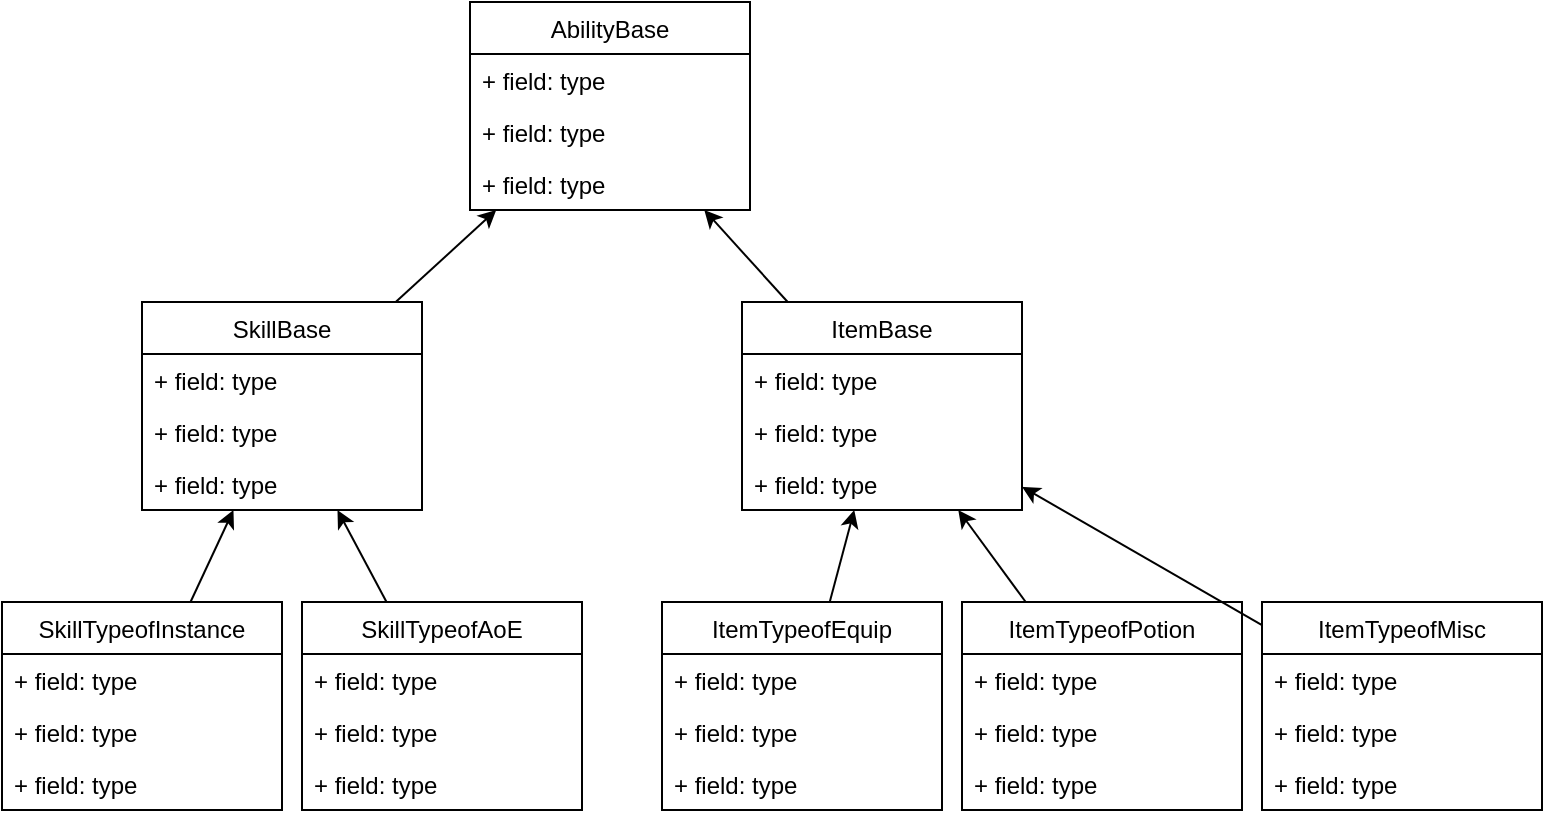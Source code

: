 <mxfile version="14.9.6" type="github">
  <diagram id="C5RBs43oDa-KdzZeNtuy" name="Page-1">
    <mxGraphModel dx="981" dy="548" grid="1" gridSize="10" guides="1" tooltips="1" connect="1" arrows="1" fold="1" page="1" pageScale="1" pageWidth="827" pageHeight="1169" math="0" shadow="0">
      <root>
        <mxCell id="WIyWlLk6GJQsqaUBKTNV-0" />
        <mxCell id="WIyWlLk6GJQsqaUBKTNV-1" parent="WIyWlLk6GJQsqaUBKTNV-0" />
        <mxCell id="GO_Z0IEruswd79jer_rX-43" value="AbilityBase" style="swimlane;fontStyle=0;childLayout=stackLayout;horizontal=1;startSize=26;fillColor=none;horizontalStack=0;resizeParent=1;resizeParentMax=0;resizeLast=0;collapsible=1;marginBottom=0;strokeColor=#000000;" vertex="1" parent="WIyWlLk6GJQsqaUBKTNV-1">
          <mxGeometry x="344" y="50" width="140" height="104" as="geometry" />
        </mxCell>
        <mxCell id="GO_Z0IEruswd79jer_rX-44" value="+ field: type" style="text;strokeColor=none;fillColor=none;align=left;verticalAlign=top;spacingLeft=4;spacingRight=4;overflow=hidden;rotatable=0;points=[[0,0.5],[1,0.5]];portConstraint=eastwest;" vertex="1" parent="GO_Z0IEruswd79jer_rX-43">
          <mxGeometry y="26" width="140" height="26" as="geometry" />
        </mxCell>
        <mxCell id="GO_Z0IEruswd79jer_rX-45" value="+ field: type" style="text;strokeColor=none;fillColor=none;align=left;verticalAlign=top;spacingLeft=4;spacingRight=4;overflow=hidden;rotatable=0;points=[[0,0.5],[1,0.5]];portConstraint=eastwest;" vertex="1" parent="GO_Z0IEruswd79jer_rX-43">
          <mxGeometry y="52" width="140" height="26" as="geometry" />
        </mxCell>
        <mxCell id="GO_Z0IEruswd79jer_rX-46" value="+ field: type" style="text;strokeColor=none;fillColor=none;align=left;verticalAlign=top;spacingLeft=4;spacingRight=4;overflow=hidden;rotatable=0;points=[[0,0.5],[1,0.5]];portConstraint=eastwest;" vertex="1" parent="GO_Z0IEruswd79jer_rX-43">
          <mxGeometry y="78" width="140" height="26" as="geometry" />
        </mxCell>
        <mxCell id="GO_Z0IEruswd79jer_rX-95" style="edgeStyle=none;rounded=0;orthogonalLoop=1;jettySize=auto;html=1;" edge="1" parent="WIyWlLk6GJQsqaUBKTNV-1" source="GO_Z0IEruswd79jer_rX-47" target="GO_Z0IEruswd79jer_rX-43">
          <mxGeometry relative="1" as="geometry" />
        </mxCell>
        <mxCell id="GO_Z0IEruswd79jer_rX-47" value="SkillBase" style="swimlane;fontStyle=0;childLayout=stackLayout;horizontal=1;startSize=26;fillColor=none;horizontalStack=0;resizeParent=1;resizeParentMax=0;resizeLast=0;collapsible=1;marginBottom=0;strokeColor=#000000;" vertex="1" parent="WIyWlLk6GJQsqaUBKTNV-1">
          <mxGeometry x="180" y="200" width="140" height="104" as="geometry" />
        </mxCell>
        <mxCell id="GO_Z0IEruswd79jer_rX-48" value="+ field: type" style="text;strokeColor=none;fillColor=none;align=left;verticalAlign=top;spacingLeft=4;spacingRight=4;overflow=hidden;rotatable=0;points=[[0,0.5],[1,0.5]];portConstraint=eastwest;" vertex="1" parent="GO_Z0IEruswd79jer_rX-47">
          <mxGeometry y="26" width="140" height="26" as="geometry" />
        </mxCell>
        <mxCell id="GO_Z0IEruswd79jer_rX-49" value="+ field: type" style="text;strokeColor=none;fillColor=none;align=left;verticalAlign=top;spacingLeft=4;spacingRight=4;overflow=hidden;rotatable=0;points=[[0,0.5],[1,0.5]];portConstraint=eastwest;" vertex="1" parent="GO_Z0IEruswd79jer_rX-47">
          <mxGeometry y="52" width="140" height="26" as="geometry" />
        </mxCell>
        <mxCell id="GO_Z0IEruswd79jer_rX-50" value="+ field: type" style="text;strokeColor=none;fillColor=none;align=left;verticalAlign=top;spacingLeft=4;spacingRight=4;overflow=hidden;rotatable=0;points=[[0,0.5],[1,0.5]];portConstraint=eastwest;" vertex="1" parent="GO_Z0IEruswd79jer_rX-47">
          <mxGeometry y="78" width="140" height="26" as="geometry" />
        </mxCell>
        <mxCell id="GO_Z0IEruswd79jer_rX-96" style="edgeStyle=none;rounded=0;orthogonalLoop=1;jettySize=auto;html=1;" edge="1" parent="WIyWlLk6GJQsqaUBKTNV-1" source="GO_Z0IEruswd79jer_rX-51" target="GO_Z0IEruswd79jer_rX-43">
          <mxGeometry relative="1" as="geometry" />
        </mxCell>
        <mxCell id="GO_Z0IEruswd79jer_rX-51" value="ItemBase" style="swimlane;fontStyle=0;childLayout=stackLayout;horizontal=1;startSize=26;fillColor=none;horizontalStack=0;resizeParent=1;resizeParentMax=0;resizeLast=0;collapsible=1;marginBottom=0;strokeColor=#000000;" vertex="1" parent="WIyWlLk6GJQsqaUBKTNV-1">
          <mxGeometry x="480" y="200" width="140" height="104" as="geometry" />
        </mxCell>
        <mxCell id="GO_Z0IEruswd79jer_rX-52" value="+ field: type" style="text;strokeColor=none;fillColor=none;align=left;verticalAlign=top;spacingLeft=4;spacingRight=4;overflow=hidden;rotatable=0;points=[[0,0.5],[1,0.5]];portConstraint=eastwest;" vertex="1" parent="GO_Z0IEruswd79jer_rX-51">
          <mxGeometry y="26" width="140" height="26" as="geometry" />
        </mxCell>
        <mxCell id="GO_Z0IEruswd79jer_rX-53" value="+ field: type" style="text;strokeColor=none;fillColor=none;align=left;verticalAlign=top;spacingLeft=4;spacingRight=4;overflow=hidden;rotatable=0;points=[[0,0.5],[1,0.5]];portConstraint=eastwest;" vertex="1" parent="GO_Z0IEruswd79jer_rX-51">
          <mxGeometry y="52" width="140" height="26" as="geometry" />
        </mxCell>
        <mxCell id="GO_Z0IEruswd79jer_rX-54" value="+ field: type" style="text;strokeColor=none;fillColor=none;align=left;verticalAlign=top;spacingLeft=4;spacingRight=4;overflow=hidden;rotatable=0;points=[[0,0.5],[1,0.5]];portConstraint=eastwest;" vertex="1" parent="GO_Z0IEruswd79jer_rX-51">
          <mxGeometry y="78" width="140" height="26" as="geometry" />
        </mxCell>
        <mxCell id="GO_Z0IEruswd79jer_rX-97" style="edgeStyle=none;rounded=0;orthogonalLoop=1;jettySize=auto;html=1;" edge="1" parent="WIyWlLk6GJQsqaUBKTNV-1" source="GO_Z0IEruswd79jer_rX-58" target="GO_Z0IEruswd79jer_rX-47">
          <mxGeometry relative="1" as="geometry" />
        </mxCell>
        <mxCell id="GO_Z0IEruswd79jer_rX-58" value="SkillTypeofInstance" style="swimlane;fontStyle=0;childLayout=stackLayout;horizontal=1;startSize=26;fillColor=none;horizontalStack=0;resizeParent=1;resizeParentMax=0;resizeLast=0;collapsible=1;marginBottom=0;strokeColor=#000000;" vertex="1" parent="WIyWlLk6GJQsqaUBKTNV-1">
          <mxGeometry x="110" y="350" width="140" height="104" as="geometry" />
        </mxCell>
        <mxCell id="GO_Z0IEruswd79jer_rX-59" value="+ field: type" style="text;strokeColor=none;fillColor=none;align=left;verticalAlign=top;spacingLeft=4;spacingRight=4;overflow=hidden;rotatable=0;points=[[0,0.5],[1,0.5]];portConstraint=eastwest;" vertex="1" parent="GO_Z0IEruswd79jer_rX-58">
          <mxGeometry y="26" width="140" height="26" as="geometry" />
        </mxCell>
        <mxCell id="GO_Z0IEruswd79jer_rX-60" value="+ field: type" style="text;strokeColor=none;fillColor=none;align=left;verticalAlign=top;spacingLeft=4;spacingRight=4;overflow=hidden;rotatable=0;points=[[0,0.5],[1,0.5]];portConstraint=eastwest;" vertex="1" parent="GO_Z0IEruswd79jer_rX-58">
          <mxGeometry y="52" width="140" height="26" as="geometry" />
        </mxCell>
        <mxCell id="GO_Z0IEruswd79jer_rX-61" value="+ field: type" style="text;strokeColor=none;fillColor=none;align=left;verticalAlign=top;spacingLeft=4;spacingRight=4;overflow=hidden;rotatable=0;points=[[0,0.5],[1,0.5]];portConstraint=eastwest;" vertex="1" parent="GO_Z0IEruswd79jer_rX-58">
          <mxGeometry y="78" width="140" height="26" as="geometry" />
        </mxCell>
        <mxCell id="GO_Z0IEruswd79jer_rX-98" style="edgeStyle=none;rounded=0;orthogonalLoop=1;jettySize=auto;html=1;" edge="1" parent="WIyWlLk6GJQsqaUBKTNV-1" source="GO_Z0IEruswd79jer_rX-62" target="GO_Z0IEruswd79jer_rX-47">
          <mxGeometry relative="1" as="geometry" />
        </mxCell>
        <mxCell id="GO_Z0IEruswd79jer_rX-62" value="SkillTypeofAoE" style="swimlane;fontStyle=0;childLayout=stackLayout;horizontal=1;startSize=26;fillColor=none;horizontalStack=0;resizeParent=1;resizeParentMax=0;resizeLast=0;collapsible=1;marginBottom=0;strokeColor=#000000;" vertex="1" parent="WIyWlLk6GJQsqaUBKTNV-1">
          <mxGeometry x="260" y="350" width="140" height="104" as="geometry" />
        </mxCell>
        <mxCell id="GO_Z0IEruswd79jer_rX-63" value="+ field: type" style="text;strokeColor=none;fillColor=none;align=left;verticalAlign=top;spacingLeft=4;spacingRight=4;overflow=hidden;rotatable=0;points=[[0,0.5],[1,0.5]];portConstraint=eastwest;" vertex="1" parent="GO_Z0IEruswd79jer_rX-62">
          <mxGeometry y="26" width="140" height="26" as="geometry" />
        </mxCell>
        <mxCell id="GO_Z0IEruswd79jer_rX-64" value="+ field: type" style="text;strokeColor=none;fillColor=none;align=left;verticalAlign=top;spacingLeft=4;spacingRight=4;overflow=hidden;rotatable=0;points=[[0,0.5],[1,0.5]];portConstraint=eastwest;" vertex="1" parent="GO_Z0IEruswd79jer_rX-62">
          <mxGeometry y="52" width="140" height="26" as="geometry" />
        </mxCell>
        <mxCell id="GO_Z0IEruswd79jer_rX-65" value="+ field: type" style="text;strokeColor=none;fillColor=none;align=left;verticalAlign=top;spacingLeft=4;spacingRight=4;overflow=hidden;rotatable=0;points=[[0,0.5],[1,0.5]];portConstraint=eastwest;" vertex="1" parent="GO_Z0IEruswd79jer_rX-62">
          <mxGeometry y="78" width="140" height="26" as="geometry" />
        </mxCell>
        <mxCell id="GO_Z0IEruswd79jer_rX-100" style="edgeStyle=none;rounded=0;orthogonalLoop=1;jettySize=auto;html=1;" edge="1" parent="WIyWlLk6GJQsqaUBKTNV-1" source="GO_Z0IEruswd79jer_rX-66" target="GO_Z0IEruswd79jer_rX-51">
          <mxGeometry relative="1" as="geometry" />
        </mxCell>
        <mxCell id="GO_Z0IEruswd79jer_rX-66" value="ItemTypeofPotion" style="swimlane;fontStyle=0;childLayout=stackLayout;horizontal=1;startSize=26;fillColor=none;horizontalStack=0;resizeParent=1;resizeParentMax=0;resizeLast=0;collapsible=1;marginBottom=0;strokeColor=#000000;" vertex="1" parent="WIyWlLk6GJQsqaUBKTNV-1">
          <mxGeometry x="590" y="350" width="140" height="104" as="geometry" />
        </mxCell>
        <mxCell id="GO_Z0IEruswd79jer_rX-67" value="+ field: type" style="text;strokeColor=none;fillColor=none;align=left;verticalAlign=top;spacingLeft=4;spacingRight=4;overflow=hidden;rotatable=0;points=[[0,0.5],[1,0.5]];portConstraint=eastwest;" vertex="1" parent="GO_Z0IEruswd79jer_rX-66">
          <mxGeometry y="26" width="140" height="26" as="geometry" />
        </mxCell>
        <mxCell id="GO_Z0IEruswd79jer_rX-68" value="+ field: type" style="text;strokeColor=none;fillColor=none;align=left;verticalAlign=top;spacingLeft=4;spacingRight=4;overflow=hidden;rotatable=0;points=[[0,0.5],[1,0.5]];portConstraint=eastwest;" vertex="1" parent="GO_Z0IEruswd79jer_rX-66">
          <mxGeometry y="52" width="140" height="26" as="geometry" />
        </mxCell>
        <mxCell id="GO_Z0IEruswd79jer_rX-69" value="+ field: type" style="text;strokeColor=none;fillColor=none;align=left;verticalAlign=top;spacingLeft=4;spacingRight=4;overflow=hidden;rotatable=0;points=[[0,0.5],[1,0.5]];portConstraint=eastwest;" vertex="1" parent="GO_Z0IEruswd79jer_rX-66">
          <mxGeometry y="78" width="140" height="26" as="geometry" />
        </mxCell>
        <mxCell id="GO_Z0IEruswd79jer_rX-99" style="edgeStyle=none;rounded=0;orthogonalLoop=1;jettySize=auto;html=1;" edge="1" parent="WIyWlLk6GJQsqaUBKTNV-1" source="GO_Z0IEruswd79jer_rX-70" target="GO_Z0IEruswd79jer_rX-51">
          <mxGeometry relative="1" as="geometry" />
        </mxCell>
        <mxCell id="GO_Z0IEruswd79jer_rX-70" value="ItemTypeofEquip" style="swimlane;fontStyle=0;childLayout=stackLayout;horizontal=1;startSize=26;fillColor=none;horizontalStack=0;resizeParent=1;resizeParentMax=0;resizeLast=0;collapsible=1;marginBottom=0;strokeColor=#000000;" vertex="1" parent="WIyWlLk6GJQsqaUBKTNV-1">
          <mxGeometry x="440" y="350" width="140" height="104" as="geometry" />
        </mxCell>
        <mxCell id="GO_Z0IEruswd79jer_rX-71" value="+ field: type" style="text;strokeColor=none;fillColor=none;align=left;verticalAlign=top;spacingLeft=4;spacingRight=4;overflow=hidden;rotatable=0;points=[[0,0.5],[1,0.5]];portConstraint=eastwest;" vertex="1" parent="GO_Z0IEruswd79jer_rX-70">
          <mxGeometry y="26" width="140" height="26" as="geometry" />
        </mxCell>
        <mxCell id="GO_Z0IEruswd79jer_rX-72" value="+ field: type" style="text;strokeColor=none;fillColor=none;align=left;verticalAlign=top;spacingLeft=4;spacingRight=4;overflow=hidden;rotatable=0;points=[[0,0.5],[1,0.5]];portConstraint=eastwest;" vertex="1" parent="GO_Z0IEruswd79jer_rX-70">
          <mxGeometry y="52" width="140" height="26" as="geometry" />
        </mxCell>
        <mxCell id="GO_Z0IEruswd79jer_rX-73" value="+ field: type" style="text;strokeColor=none;fillColor=none;align=left;verticalAlign=top;spacingLeft=4;spacingRight=4;overflow=hidden;rotatable=0;points=[[0,0.5],[1,0.5]];portConstraint=eastwest;" vertex="1" parent="GO_Z0IEruswd79jer_rX-70">
          <mxGeometry y="78" width="140" height="26" as="geometry" />
        </mxCell>
        <mxCell id="GO_Z0IEruswd79jer_rX-101" style="edgeStyle=none;rounded=0;orthogonalLoop=1;jettySize=auto;html=1;" edge="1" parent="WIyWlLk6GJQsqaUBKTNV-1" source="GO_Z0IEruswd79jer_rX-74" target="GO_Z0IEruswd79jer_rX-51">
          <mxGeometry relative="1" as="geometry" />
        </mxCell>
        <mxCell id="GO_Z0IEruswd79jer_rX-74" value="ItemTypeofMisc" style="swimlane;fontStyle=0;childLayout=stackLayout;horizontal=1;startSize=26;fillColor=none;horizontalStack=0;resizeParent=1;resizeParentMax=0;resizeLast=0;collapsible=1;marginBottom=0;strokeColor=#000000;" vertex="1" parent="WIyWlLk6GJQsqaUBKTNV-1">
          <mxGeometry x="740" y="350" width="140" height="104" as="geometry" />
        </mxCell>
        <mxCell id="GO_Z0IEruswd79jer_rX-75" value="+ field: type" style="text;strokeColor=none;fillColor=none;align=left;verticalAlign=top;spacingLeft=4;spacingRight=4;overflow=hidden;rotatable=0;points=[[0,0.5],[1,0.5]];portConstraint=eastwest;" vertex="1" parent="GO_Z0IEruswd79jer_rX-74">
          <mxGeometry y="26" width="140" height="26" as="geometry" />
        </mxCell>
        <mxCell id="GO_Z0IEruswd79jer_rX-76" value="+ field: type" style="text;strokeColor=none;fillColor=none;align=left;verticalAlign=top;spacingLeft=4;spacingRight=4;overflow=hidden;rotatable=0;points=[[0,0.5],[1,0.5]];portConstraint=eastwest;" vertex="1" parent="GO_Z0IEruswd79jer_rX-74">
          <mxGeometry y="52" width="140" height="26" as="geometry" />
        </mxCell>
        <mxCell id="GO_Z0IEruswd79jer_rX-77" value="+ field: type" style="text;strokeColor=none;fillColor=none;align=left;verticalAlign=top;spacingLeft=4;spacingRight=4;overflow=hidden;rotatable=0;points=[[0,0.5],[1,0.5]];portConstraint=eastwest;" vertex="1" parent="GO_Z0IEruswd79jer_rX-74">
          <mxGeometry y="78" width="140" height="26" as="geometry" />
        </mxCell>
      </root>
    </mxGraphModel>
  </diagram>
</mxfile>
